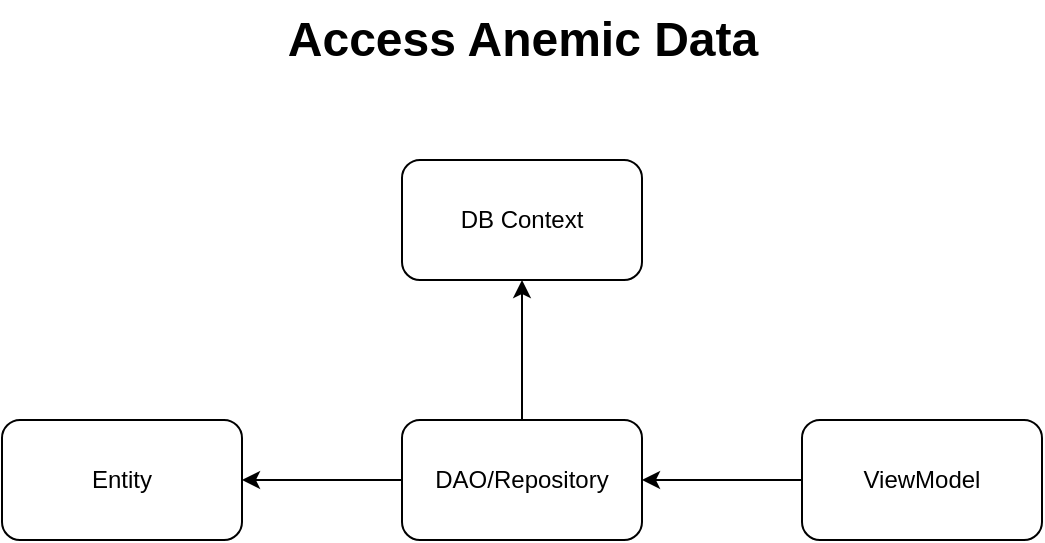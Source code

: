 <mxfile>
    <diagram id="J6RIPvXFbrmfaUQdYjMu" name="Page-1">
        <mxGraphModel dx="1023" dy="490" grid="1" gridSize="10" guides="1" tooltips="1" connect="1" arrows="1" fold="1" page="1" pageScale="1" pageWidth="850" pageHeight="1100" math="0" shadow="0">
            <root>
                <mxCell id="0"/>
                <mxCell id="1" parent="0"/>
                <mxCell id="3" value="DAO/Repository" style="rounded=1;whiteSpace=wrap;html=1;" parent="1" vertex="1">
                    <mxGeometry x="280" y="330" width="120" height="60" as="geometry"/>
                </mxCell>
                <mxCell id="4" value="ViewModel" style="rounded=1;whiteSpace=wrap;html=1;" parent="1" vertex="1">
                    <mxGeometry x="480" y="330" width="120" height="60" as="geometry"/>
                </mxCell>
                <mxCell id="5" value="Entity" style="rounded=1;whiteSpace=wrap;html=1;" parent="1" vertex="1">
                    <mxGeometry x="80" y="330" width="120" height="60" as="geometry"/>
                </mxCell>
                <mxCell id="6" value="DB Context" style="rounded=1;whiteSpace=wrap;html=1;" parent="1" vertex="1">
                    <mxGeometry x="280" y="200" width="120" height="60" as="geometry"/>
                </mxCell>
                <mxCell id="23" value="Access Anemic Data" style="text;strokeColor=none;fillColor=none;html=1;fontSize=24;fontStyle=1;verticalAlign=middle;align=center;" parent="1" vertex="1">
                    <mxGeometry x="290" y="120" width="100" height="40" as="geometry"/>
                </mxCell>
                <mxCell id="26" value="" style="endArrow=classic;html=1;exitX=0;exitY=0.5;exitDx=0;exitDy=0;entryX=1;entryY=0.5;entryDx=0;entryDy=0;" edge="1" parent="1" source="3" target="5">
                    <mxGeometry width="50" height="50" relative="1" as="geometry">
                        <mxPoint x="160" y="300" as="sourcePoint"/>
                        <mxPoint x="210" y="250" as="targetPoint"/>
                    </mxGeometry>
                </mxCell>
                <mxCell id="27" value="" style="endArrow=classic;html=1;exitX=0.5;exitY=0;exitDx=0;exitDy=0;entryX=0.5;entryY=1;entryDx=0;entryDy=0;" edge="1" parent="1" source="3" target="6">
                    <mxGeometry width="50" height="50" relative="1" as="geometry">
                        <mxPoint x="290" y="370" as="sourcePoint"/>
                        <mxPoint x="210" y="370" as="targetPoint"/>
                    </mxGeometry>
                </mxCell>
                <mxCell id="28" value="" style="endArrow=classic;html=1;exitX=0;exitY=0.5;exitDx=0;exitDy=0;entryX=1;entryY=0.5;entryDx=0;entryDy=0;" edge="1" parent="1" source="4" target="3">
                    <mxGeometry width="50" height="50" relative="1" as="geometry">
                        <mxPoint x="300" y="380" as="sourcePoint"/>
                        <mxPoint x="220" y="380" as="targetPoint"/>
                    </mxGeometry>
                </mxCell>
            </root>
        </mxGraphModel>
    </diagram>
</mxfile>